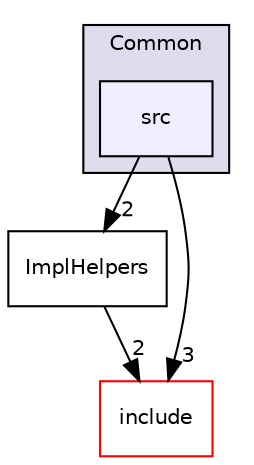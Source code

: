 digraph "/home/travis/build/AliceO2Group/AliceO2/Detectors/MUON/MCH/Raw/Common/src" {
  bgcolor=transparent;
  compound=true
  node [ fontsize="10", fontname="Helvetica"];
  edge [ labelfontsize="10", labelfontname="Helvetica"];
  subgraph clusterdir_55964488a5749f1fcba45aaf4e122cee {
    graph [ bgcolor="#ddddee", pencolor="black", label="Common" fontname="Helvetica", fontsize="10", URL="dir_55964488a5749f1fcba45aaf4e122cee.html"]
  dir_803cb5aa750ec34c4f7040bb44311d6b [shape=box, label="src", style="filled", fillcolor="#eeeeff", pencolor="black", URL="dir_803cb5aa750ec34c4f7040bb44311d6b.html"];
  }
  dir_cfadcf1c28477e06298c128044978e91 [shape=box label="ImplHelpers" URL="dir_cfadcf1c28477e06298c128044978e91.html"];
  dir_25e82fe885c297bddd3063384098a5b3 [shape=box label="include" color="red" URL="dir_25e82fe885c297bddd3063384098a5b3.html"];
  dir_cfadcf1c28477e06298c128044978e91->dir_25e82fe885c297bddd3063384098a5b3 [headlabel="2", labeldistance=1.5 headhref="dir_000600_000589.html"];
  dir_803cb5aa750ec34c4f7040bb44311d6b->dir_cfadcf1c28477e06298c128044978e91 [headlabel="2", labeldistance=1.5 headhref="dir_000591_000600.html"];
  dir_803cb5aa750ec34c4f7040bb44311d6b->dir_25e82fe885c297bddd3063384098a5b3 [headlabel="3", labeldistance=1.5 headhref="dir_000591_000589.html"];
}
